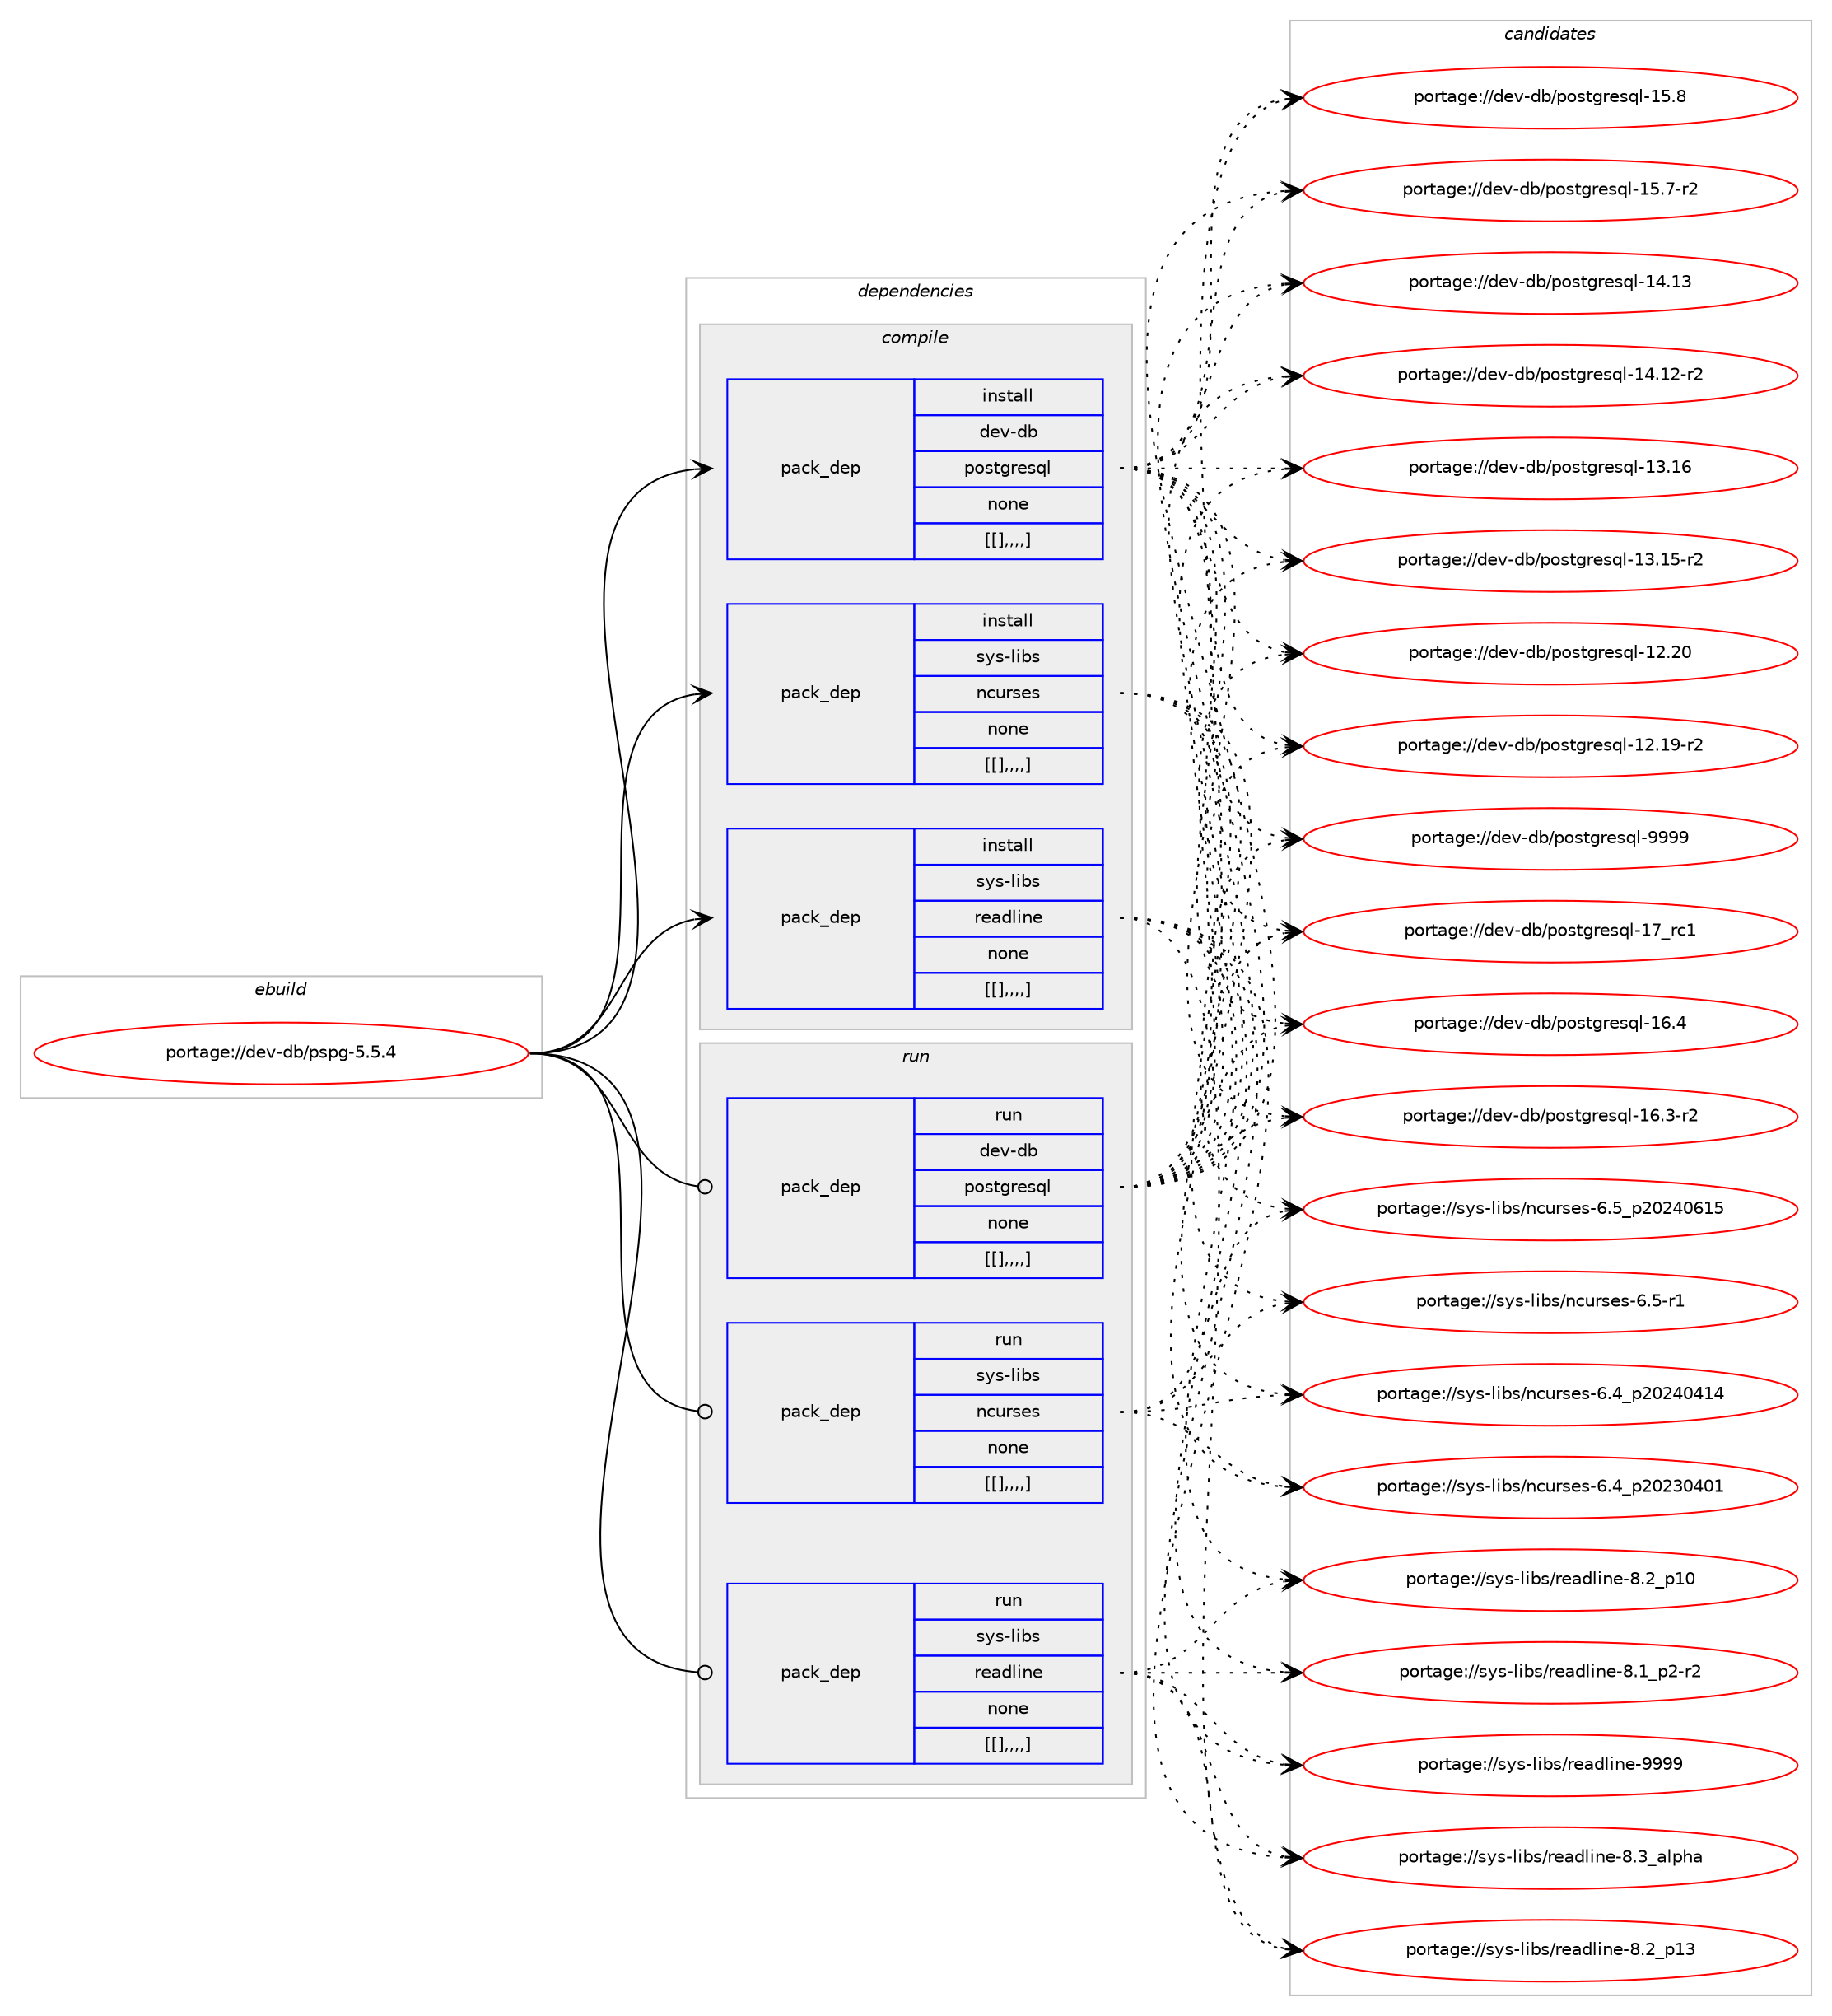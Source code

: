 digraph prolog {

# *************
# Graph options
# *************

newrank=true;
concentrate=true;
compound=true;
graph [rankdir=LR,fontname=Helvetica,fontsize=10,ranksep=1.5];#, ranksep=2.5, nodesep=0.2];
edge  [arrowhead=vee];
node  [fontname=Helvetica,fontsize=10];

# **********
# The ebuild
# **********

subgraph cluster_leftcol {
color=gray;
label=<<i>ebuild</i>>;
id [label="portage://dev-db/pspg-5.5.4", color=red, width=4, href="../dev-db/pspg-5.5.4.svg"];
}

# ****************
# The dependencies
# ****************

subgraph cluster_midcol {
color=gray;
label=<<i>dependencies</i>>;
subgraph cluster_compile {
fillcolor="#eeeeee";
style=filled;
label=<<i>compile</i>>;
subgraph pack51129 {
dependency71145 [label=<<TABLE BORDER="0" CELLBORDER="1" CELLSPACING="0" CELLPADDING="4" WIDTH="220"><TR><TD ROWSPAN="6" CELLPADDING="30">pack_dep</TD></TR><TR><TD WIDTH="110">install</TD></TR><TR><TD>dev-db</TD></TR><TR><TD>postgresql</TD></TR><TR><TD>none</TD></TR><TR><TD>[[],,,,]</TD></TR></TABLE>>, shape=none, color=blue];
}
id:e -> dependency71145:w [weight=20,style="solid",arrowhead="vee"];
subgraph pack51130 {
dependency71146 [label=<<TABLE BORDER="0" CELLBORDER="1" CELLSPACING="0" CELLPADDING="4" WIDTH="220"><TR><TD ROWSPAN="6" CELLPADDING="30">pack_dep</TD></TR><TR><TD WIDTH="110">install</TD></TR><TR><TD>sys-libs</TD></TR><TR><TD>ncurses</TD></TR><TR><TD>none</TD></TR><TR><TD>[[],,,,]</TD></TR></TABLE>>, shape=none, color=blue];
}
id:e -> dependency71146:w [weight=20,style="solid",arrowhead="vee"];
subgraph pack51131 {
dependency71147 [label=<<TABLE BORDER="0" CELLBORDER="1" CELLSPACING="0" CELLPADDING="4" WIDTH="220"><TR><TD ROWSPAN="6" CELLPADDING="30">pack_dep</TD></TR><TR><TD WIDTH="110">install</TD></TR><TR><TD>sys-libs</TD></TR><TR><TD>readline</TD></TR><TR><TD>none</TD></TR><TR><TD>[[],,,,]</TD></TR></TABLE>>, shape=none, color=blue];
}
id:e -> dependency71147:w [weight=20,style="solid",arrowhead="vee"];
}
subgraph cluster_compileandrun {
fillcolor="#eeeeee";
style=filled;
label=<<i>compile and run</i>>;
}
subgraph cluster_run {
fillcolor="#eeeeee";
style=filled;
label=<<i>run</i>>;
subgraph pack51132 {
dependency71148 [label=<<TABLE BORDER="0" CELLBORDER="1" CELLSPACING="0" CELLPADDING="4" WIDTH="220"><TR><TD ROWSPAN="6" CELLPADDING="30">pack_dep</TD></TR><TR><TD WIDTH="110">run</TD></TR><TR><TD>dev-db</TD></TR><TR><TD>postgresql</TD></TR><TR><TD>none</TD></TR><TR><TD>[[],,,,]</TD></TR></TABLE>>, shape=none, color=blue];
}
id:e -> dependency71148:w [weight=20,style="solid",arrowhead="odot"];
subgraph pack51133 {
dependency71149 [label=<<TABLE BORDER="0" CELLBORDER="1" CELLSPACING="0" CELLPADDING="4" WIDTH="220"><TR><TD ROWSPAN="6" CELLPADDING="30">pack_dep</TD></TR><TR><TD WIDTH="110">run</TD></TR><TR><TD>sys-libs</TD></TR><TR><TD>ncurses</TD></TR><TR><TD>none</TD></TR><TR><TD>[[],,,,]</TD></TR></TABLE>>, shape=none, color=blue];
}
id:e -> dependency71149:w [weight=20,style="solid",arrowhead="odot"];
subgraph pack51134 {
dependency71150 [label=<<TABLE BORDER="0" CELLBORDER="1" CELLSPACING="0" CELLPADDING="4" WIDTH="220"><TR><TD ROWSPAN="6" CELLPADDING="30">pack_dep</TD></TR><TR><TD WIDTH="110">run</TD></TR><TR><TD>sys-libs</TD></TR><TR><TD>readline</TD></TR><TR><TD>none</TD></TR><TR><TD>[[],,,,]</TD></TR></TABLE>>, shape=none, color=blue];
}
id:e -> dependency71150:w [weight=20,style="solid",arrowhead="odot"];
}
}

# **************
# The candidates
# **************

subgraph cluster_choices {
rank=same;
color=gray;
label=<<i>candidates</i>>;

subgraph choice51129 {
color=black;
nodesep=1;
choice1001011184510098471121111151161031141011151131084557575757 [label="portage://dev-db/postgresql-9999", color=red, width=4,href="../dev-db/postgresql-9999.svg"];
choice100101118451009847112111115116103114101115113108454955951149949 [label="portage://dev-db/postgresql-17_rc1", color=red, width=4,href="../dev-db/postgresql-17_rc1.svg"];
choice1001011184510098471121111151161031141011151131084549544652 [label="portage://dev-db/postgresql-16.4", color=red, width=4,href="../dev-db/postgresql-16.4.svg"];
choice10010111845100984711211111511610311410111511310845495446514511450 [label="portage://dev-db/postgresql-16.3-r2", color=red, width=4,href="../dev-db/postgresql-16.3-r2.svg"];
choice1001011184510098471121111151161031141011151131084549534656 [label="portage://dev-db/postgresql-15.8", color=red, width=4,href="../dev-db/postgresql-15.8.svg"];
choice10010111845100984711211111511610311410111511310845495346554511450 [label="portage://dev-db/postgresql-15.7-r2", color=red, width=4,href="../dev-db/postgresql-15.7-r2.svg"];
choice100101118451009847112111115116103114101115113108454952464951 [label="portage://dev-db/postgresql-14.13", color=red, width=4,href="../dev-db/postgresql-14.13.svg"];
choice1001011184510098471121111151161031141011151131084549524649504511450 [label="portage://dev-db/postgresql-14.12-r2", color=red, width=4,href="../dev-db/postgresql-14.12-r2.svg"];
choice100101118451009847112111115116103114101115113108454951464954 [label="portage://dev-db/postgresql-13.16", color=red, width=4,href="../dev-db/postgresql-13.16.svg"];
choice1001011184510098471121111151161031141011151131084549514649534511450 [label="portage://dev-db/postgresql-13.15-r2", color=red, width=4,href="../dev-db/postgresql-13.15-r2.svg"];
choice100101118451009847112111115116103114101115113108454950465048 [label="portage://dev-db/postgresql-12.20", color=red, width=4,href="../dev-db/postgresql-12.20.svg"];
choice1001011184510098471121111151161031141011151131084549504649574511450 [label="portage://dev-db/postgresql-12.19-r2", color=red, width=4,href="../dev-db/postgresql-12.19-r2.svg"];
dependency71145:e -> choice1001011184510098471121111151161031141011151131084557575757:w [style=dotted,weight="100"];
dependency71145:e -> choice100101118451009847112111115116103114101115113108454955951149949:w [style=dotted,weight="100"];
dependency71145:e -> choice1001011184510098471121111151161031141011151131084549544652:w [style=dotted,weight="100"];
dependency71145:e -> choice10010111845100984711211111511610311410111511310845495446514511450:w [style=dotted,weight="100"];
dependency71145:e -> choice1001011184510098471121111151161031141011151131084549534656:w [style=dotted,weight="100"];
dependency71145:e -> choice10010111845100984711211111511610311410111511310845495346554511450:w [style=dotted,weight="100"];
dependency71145:e -> choice100101118451009847112111115116103114101115113108454952464951:w [style=dotted,weight="100"];
dependency71145:e -> choice1001011184510098471121111151161031141011151131084549524649504511450:w [style=dotted,weight="100"];
dependency71145:e -> choice100101118451009847112111115116103114101115113108454951464954:w [style=dotted,weight="100"];
dependency71145:e -> choice1001011184510098471121111151161031141011151131084549514649534511450:w [style=dotted,weight="100"];
dependency71145:e -> choice100101118451009847112111115116103114101115113108454950465048:w [style=dotted,weight="100"];
dependency71145:e -> choice1001011184510098471121111151161031141011151131084549504649574511450:w [style=dotted,weight="100"];
}
subgraph choice51130 {
color=black;
nodesep=1;
choice1151211154510810598115471109911711411510111545544653951125048505248544953 [label="portage://sys-libs/ncurses-6.5_p20240615", color=red, width=4,href="../sys-libs/ncurses-6.5_p20240615.svg"];
choice11512111545108105981154711099117114115101115455446534511449 [label="portage://sys-libs/ncurses-6.5-r1", color=red, width=4,href="../sys-libs/ncurses-6.5-r1.svg"];
choice1151211154510810598115471109911711411510111545544652951125048505248524952 [label="portage://sys-libs/ncurses-6.4_p20240414", color=red, width=4,href="../sys-libs/ncurses-6.4_p20240414.svg"];
choice1151211154510810598115471109911711411510111545544652951125048505148524849 [label="portage://sys-libs/ncurses-6.4_p20230401", color=red, width=4,href="../sys-libs/ncurses-6.4_p20230401.svg"];
dependency71146:e -> choice1151211154510810598115471109911711411510111545544653951125048505248544953:w [style=dotted,weight="100"];
dependency71146:e -> choice11512111545108105981154711099117114115101115455446534511449:w [style=dotted,weight="100"];
dependency71146:e -> choice1151211154510810598115471109911711411510111545544652951125048505248524952:w [style=dotted,weight="100"];
dependency71146:e -> choice1151211154510810598115471109911711411510111545544652951125048505148524849:w [style=dotted,weight="100"];
}
subgraph choice51131 {
color=black;
nodesep=1;
choice115121115451081059811547114101971001081051101014557575757 [label="portage://sys-libs/readline-9999", color=red, width=4,href="../sys-libs/readline-9999.svg"];
choice1151211154510810598115471141019710010810511010145564651959710811210497 [label="portage://sys-libs/readline-8.3_alpha", color=red, width=4,href="../sys-libs/readline-8.3_alpha.svg"];
choice1151211154510810598115471141019710010810511010145564650951124951 [label="portage://sys-libs/readline-8.2_p13", color=red, width=4,href="../sys-libs/readline-8.2_p13.svg"];
choice1151211154510810598115471141019710010810511010145564650951124948 [label="portage://sys-libs/readline-8.2_p10", color=red, width=4,href="../sys-libs/readline-8.2_p10.svg"];
choice115121115451081059811547114101971001081051101014556464995112504511450 [label="portage://sys-libs/readline-8.1_p2-r2", color=red, width=4,href="../sys-libs/readline-8.1_p2-r2.svg"];
dependency71147:e -> choice115121115451081059811547114101971001081051101014557575757:w [style=dotted,weight="100"];
dependency71147:e -> choice1151211154510810598115471141019710010810511010145564651959710811210497:w [style=dotted,weight="100"];
dependency71147:e -> choice1151211154510810598115471141019710010810511010145564650951124951:w [style=dotted,weight="100"];
dependency71147:e -> choice1151211154510810598115471141019710010810511010145564650951124948:w [style=dotted,weight="100"];
dependency71147:e -> choice115121115451081059811547114101971001081051101014556464995112504511450:w [style=dotted,weight="100"];
}
subgraph choice51132 {
color=black;
nodesep=1;
choice1001011184510098471121111151161031141011151131084557575757 [label="portage://dev-db/postgresql-9999", color=red, width=4,href="../dev-db/postgresql-9999.svg"];
choice100101118451009847112111115116103114101115113108454955951149949 [label="portage://dev-db/postgresql-17_rc1", color=red, width=4,href="../dev-db/postgresql-17_rc1.svg"];
choice1001011184510098471121111151161031141011151131084549544652 [label="portage://dev-db/postgresql-16.4", color=red, width=4,href="../dev-db/postgresql-16.4.svg"];
choice10010111845100984711211111511610311410111511310845495446514511450 [label="portage://dev-db/postgresql-16.3-r2", color=red, width=4,href="../dev-db/postgresql-16.3-r2.svg"];
choice1001011184510098471121111151161031141011151131084549534656 [label="portage://dev-db/postgresql-15.8", color=red, width=4,href="../dev-db/postgresql-15.8.svg"];
choice10010111845100984711211111511610311410111511310845495346554511450 [label="portage://dev-db/postgresql-15.7-r2", color=red, width=4,href="../dev-db/postgresql-15.7-r2.svg"];
choice100101118451009847112111115116103114101115113108454952464951 [label="portage://dev-db/postgresql-14.13", color=red, width=4,href="../dev-db/postgresql-14.13.svg"];
choice1001011184510098471121111151161031141011151131084549524649504511450 [label="portage://dev-db/postgresql-14.12-r2", color=red, width=4,href="../dev-db/postgresql-14.12-r2.svg"];
choice100101118451009847112111115116103114101115113108454951464954 [label="portage://dev-db/postgresql-13.16", color=red, width=4,href="../dev-db/postgresql-13.16.svg"];
choice1001011184510098471121111151161031141011151131084549514649534511450 [label="portage://dev-db/postgresql-13.15-r2", color=red, width=4,href="../dev-db/postgresql-13.15-r2.svg"];
choice100101118451009847112111115116103114101115113108454950465048 [label="portage://dev-db/postgresql-12.20", color=red, width=4,href="../dev-db/postgresql-12.20.svg"];
choice1001011184510098471121111151161031141011151131084549504649574511450 [label="portage://dev-db/postgresql-12.19-r2", color=red, width=4,href="../dev-db/postgresql-12.19-r2.svg"];
dependency71148:e -> choice1001011184510098471121111151161031141011151131084557575757:w [style=dotted,weight="100"];
dependency71148:e -> choice100101118451009847112111115116103114101115113108454955951149949:w [style=dotted,weight="100"];
dependency71148:e -> choice1001011184510098471121111151161031141011151131084549544652:w [style=dotted,weight="100"];
dependency71148:e -> choice10010111845100984711211111511610311410111511310845495446514511450:w [style=dotted,weight="100"];
dependency71148:e -> choice1001011184510098471121111151161031141011151131084549534656:w [style=dotted,weight="100"];
dependency71148:e -> choice10010111845100984711211111511610311410111511310845495346554511450:w [style=dotted,weight="100"];
dependency71148:e -> choice100101118451009847112111115116103114101115113108454952464951:w [style=dotted,weight="100"];
dependency71148:e -> choice1001011184510098471121111151161031141011151131084549524649504511450:w [style=dotted,weight="100"];
dependency71148:e -> choice100101118451009847112111115116103114101115113108454951464954:w [style=dotted,weight="100"];
dependency71148:e -> choice1001011184510098471121111151161031141011151131084549514649534511450:w [style=dotted,weight="100"];
dependency71148:e -> choice100101118451009847112111115116103114101115113108454950465048:w [style=dotted,weight="100"];
dependency71148:e -> choice1001011184510098471121111151161031141011151131084549504649574511450:w [style=dotted,weight="100"];
}
subgraph choice51133 {
color=black;
nodesep=1;
choice1151211154510810598115471109911711411510111545544653951125048505248544953 [label="portage://sys-libs/ncurses-6.5_p20240615", color=red, width=4,href="../sys-libs/ncurses-6.5_p20240615.svg"];
choice11512111545108105981154711099117114115101115455446534511449 [label="portage://sys-libs/ncurses-6.5-r1", color=red, width=4,href="../sys-libs/ncurses-6.5-r1.svg"];
choice1151211154510810598115471109911711411510111545544652951125048505248524952 [label="portage://sys-libs/ncurses-6.4_p20240414", color=red, width=4,href="../sys-libs/ncurses-6.4_p20240414.svg"];
choice1151211154510810598115471109911711411510111545544652951125048505148524849 [label="portage://sys-libs/ncurses-6.4_p20230401", color=red, width=4,href="../sys-libs/ncurses-6.4_p20230401.svg"];
dependency71149:e -> choice1151211154510810598115471109911711411510111545544653951125048505248544953:w [style=dotted,weight="100"];
dependency71149:e -> choice11512111545108105981154711099117114115101115455446534511449:w [style=dotted,weight="100"];
dependency71149:e -> choice1151211154510810598115471109911711411510111545544652951125048505248524952:w [style=dotted,weight="100"];
dependency71149:e -> choice1151211154510810598115471109911711411510111545544652951125048505148524849:w [style=dotted,weight="100"];
}
subgraph choice51134 {
color=black;
nodesep=1;
choice115121115451081059811547114101971001081051101014557575757 [label="portage://sys-libs/readline-9999", color=red, width=4,href="../sys-libs/readline-9999.svg"];
choice1151211154510810598115471141019710010810511010145564651959710811210497 [label="portage://sys-libs/readline-8.3_alpha", color=red, width=4,href="../sys-libs/readline-8.3_alpha.svg"];
choice1151211154510810598115471141019710010810511010145564650951124951 [label="portage://sys-libs/readline-8.2_p13", color=red, width=4,href="../sys-libs/readline-8.2_p13.svg"];
choice1151211154510810598115471141019710010810511010145564650951124948 [label="portage://sys-libs/readline-8.2_p10", color=red, width=4,href="../sys-libs/readline-8.2_p10.svg"];
choice115121115451081059811547114101971001081051101014556464995112504511450 [label="portage://sys-libs/readline-8.1_p2-r2", color=red, width=4,href="../sys-libs/readline-8.1_p2-r2.svg"];
dependency71150:e -> choice115121115451081059811547114101971001081051101014557575757:w [style=dotted,weight="100"];
dependency71150:e -> choice1151211154510810598115471141019710010810511010145564651959710811210497:w [style=dotted,weight="100"];
dependency71150:e -> choice1151211154510810598115471141019710010810511010145564650951124951:w [style=dotted,weight="100"];
dependency71150:e -> choice1151211154510810598115471141019710010810511010145564650951124948:w [style=dotted,weight="100"];
dependency71150:e -> choice115121115451081059811547114101971001081051101014556464995112504511450:w [style=dotted,weight="100"];
}
}

}
